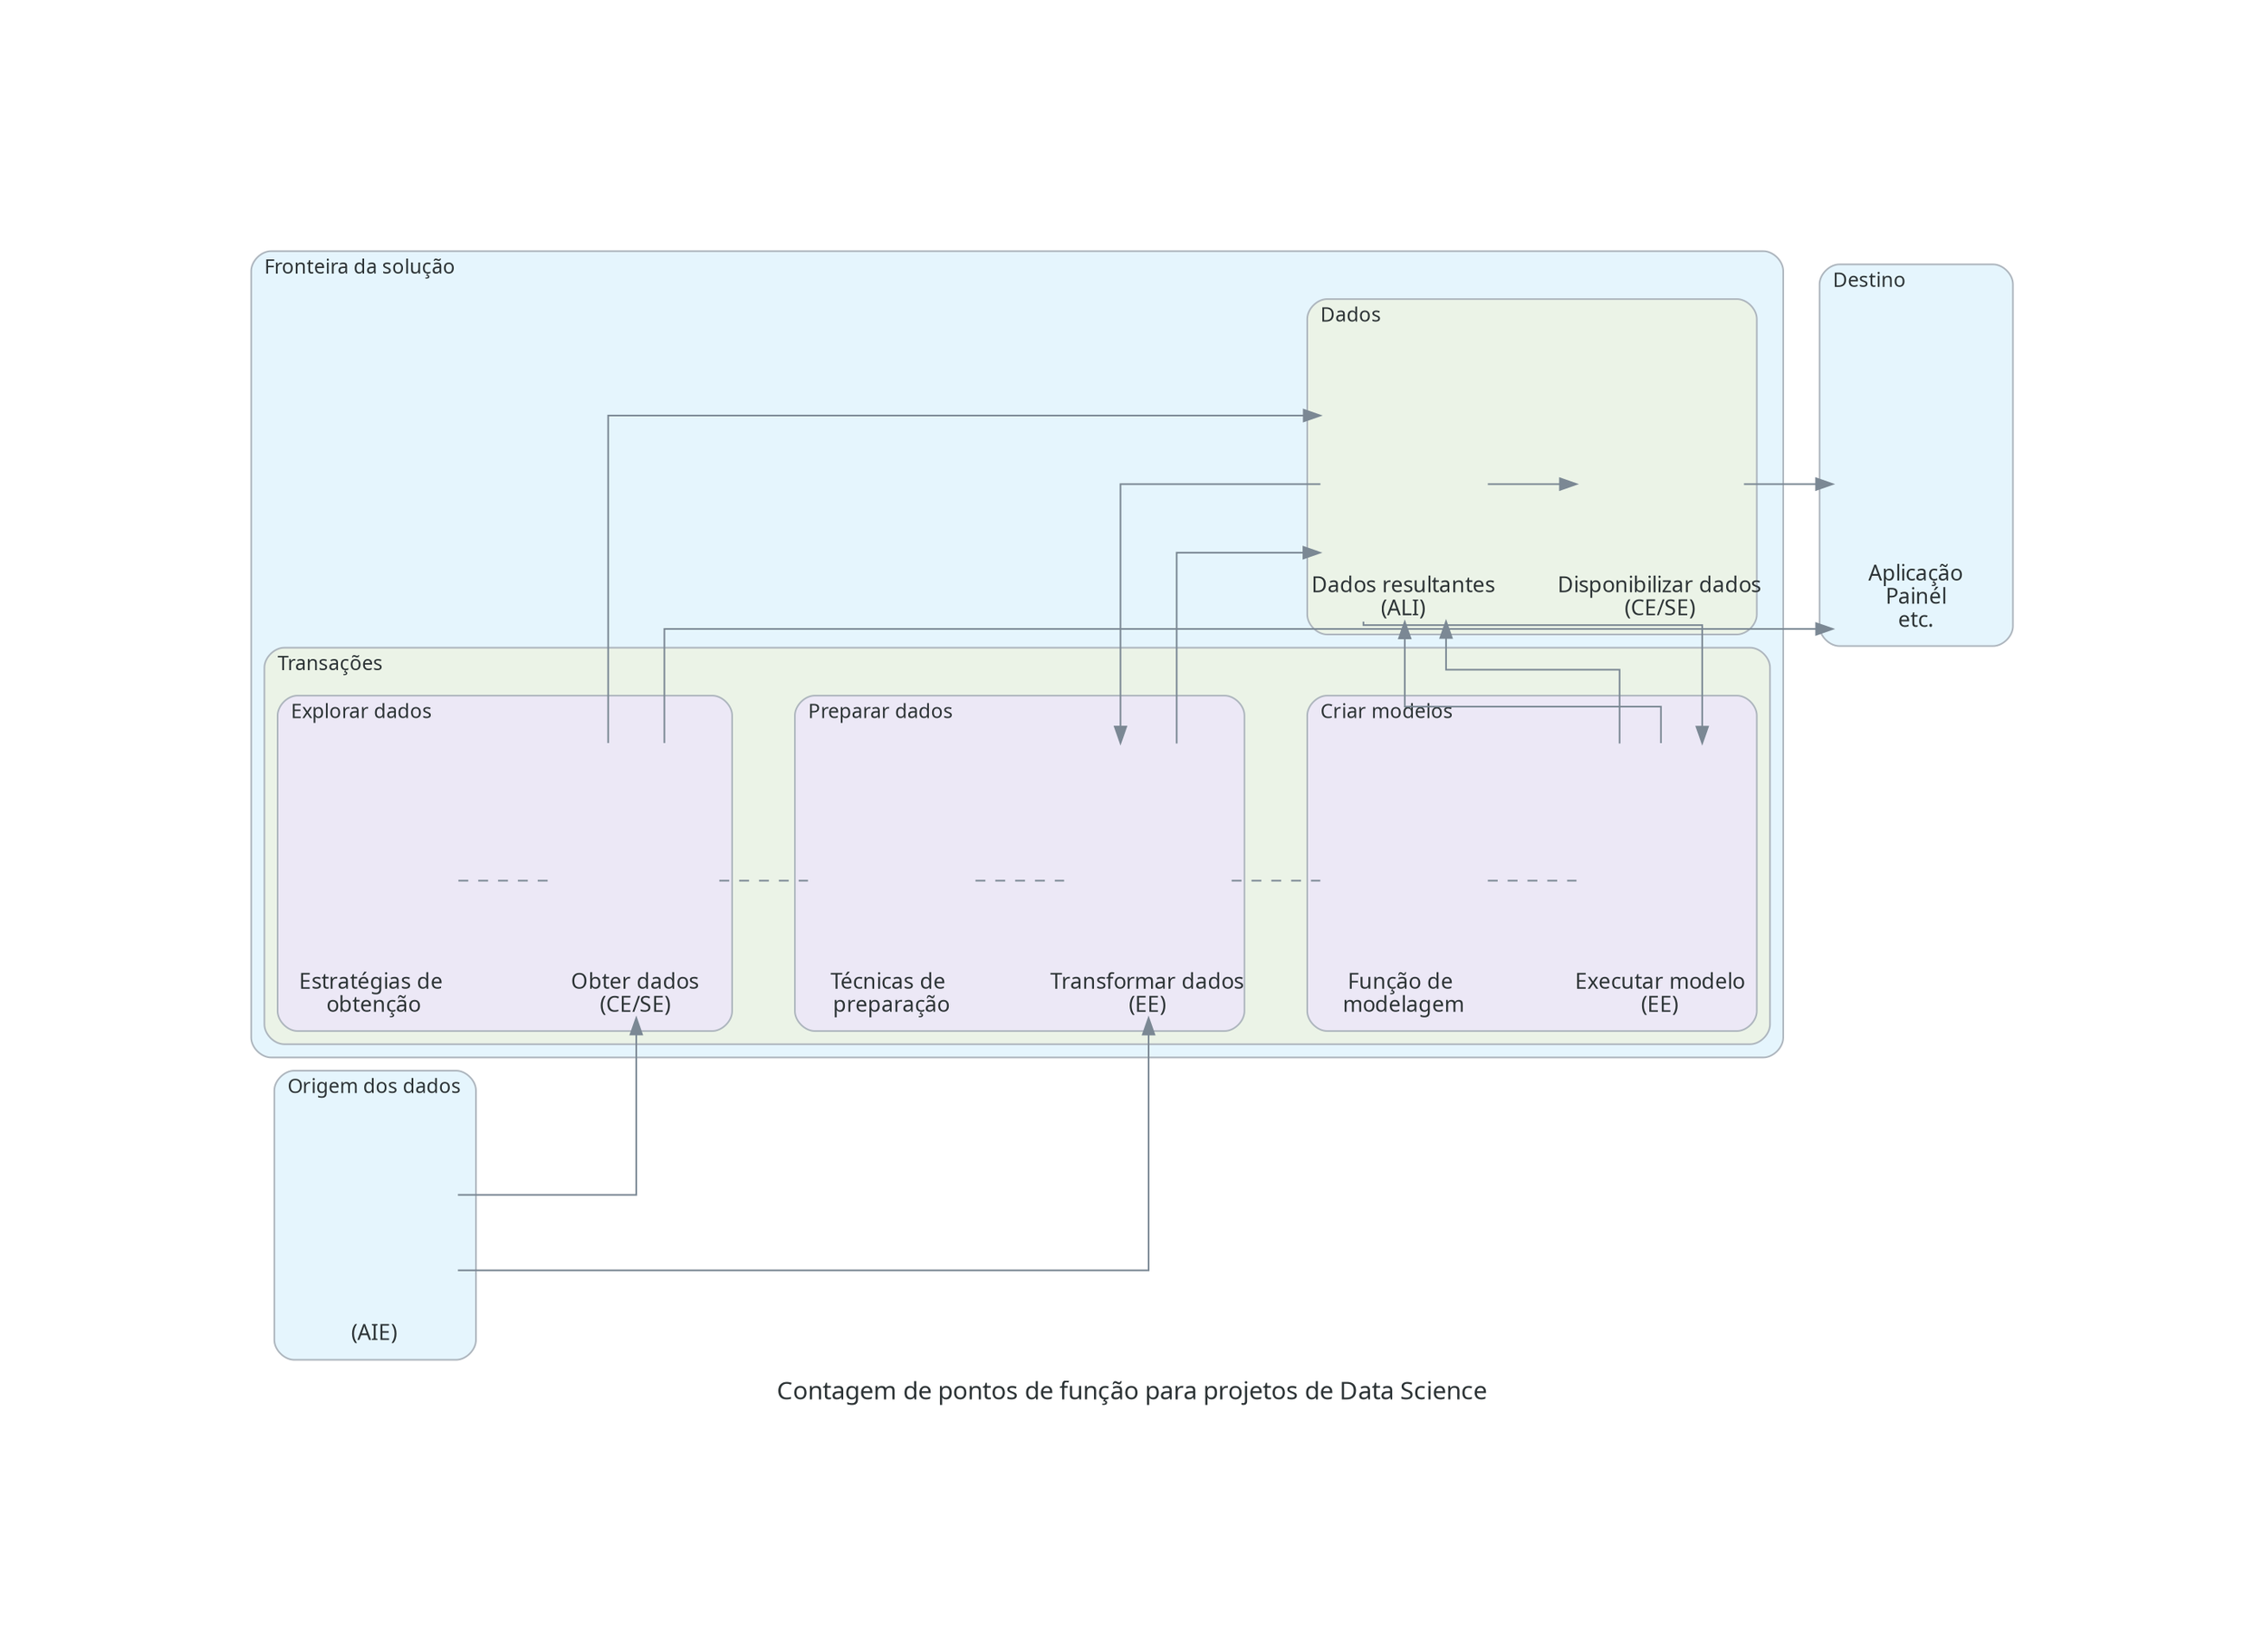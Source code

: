 digraph "Contagem de pontos de função para projetos de Data Science" {
	graph [bb="0,0,1084,712",
		fontcolor="#2D3436",
		fontname="Sans-Serif",
		fontsize=15,
		label="Contagem de pontos de função para projetos de Data Science",
		lheight=0.24,
		lp="542,12.5",
		lwidth=6.46,
		nodesep=0.60,
		pad=2.0,
		rankdir=LR,
		ranksep=0.75,
		splines=ortho
	];
	node [fixedsize=true,
		fontcolor="#2D3436",
		fontname="Sans-Serif",
		fontsize=13,
		height=1.4,
		imagescale=true,
		label="\N",
		labelloc=b,
		shape=box,
		style=rounded,
		width=1.4
	];
	edge [color="#7B8894"];
	subgraph "cluster_Origem dos dados" {
		graph [bb="20,33,146,208",
			bgcolor="#E5F5FD",
			fontname="Sans-Serif",
			fontsize=12,
			label="Origem dos dados",
			labeljust=l,
			lheight=0.18,
			lp="83,197.5",
			lwidth=1.53,
			pencolor="#AEB6BE",
			rankdir=LR,
			shape=box,
			style=rounded
		];
		dd266425f6c2481fb4cb9d430ef7f961	[height=1.9028,
			image="/home/humbertoserpro/diagramas/.env/lib/python3.8/site-packages/resources/azure/analytics/data-factories.png",
			label="(AIE)",
			pos="82.5,110",
			shape=none,
			width=1.4028];
	}
	subgraph "cluster_Fronteira da solução" {
		graph [bb="8,216,937,704",
			bgcolor="#E5F5FD",
			fontname="Sans-Serif",
			fontsize=12,
			label="Fronteira da solução",
			labeljust=l,
			lheight=0.18,
			lp="77,693.5",
			lwidth=1.69,
			pencolor="#AEB6BE",
			rankdir=LR,
			shape=box,
			style=rounded
		];
		subgraph cluster_Transações {
			graph [bb="16,224,929,464",
				bgcolor="#EBF3E7",
				fontname="Sans-Serif",
				fontsize=12,
				label=Transações,
				labeljust=l,
				lheight=0.18,
				lp="57.5,453.5",
				lwidth=0.93,
				pencolor="#AEB6BE",
				rankdir=LR,
				shape=box,
				style=rounded
			];
			subgraph "cluster_Explorar dados" {
				graph [bb="24,232,301,435",
					bgcolor="#ECE8F6",
					fontname="Sans-Serif",
					fontsize=12,
					label="Explorar dados",
					labeljust=l,
					lheight=0.18,
					lp="77.5,424.5",
					lwidth=1.26,
					pencolor="#AEB6BE",
					rankdir=LR,
					shape=box,
					style=rounded
				];
				"3e6e5b7b90cc42a1906a893aef540ca2"	[height=2.3056,
					image="/home/humbertoserpro/diagramas/.env/lib/python3.8/site-packages/resources/azure/general/developertools.png",
					label="Estratégias de 
obtenção",
					pos="82.5,323",
					shape=none,
					width=1.4028];
				"3a7b48059d6b4ea9b5cbafe8a6b37fe5"	[height=2.3056,
					image="/home/humbertoserpro/diagramas/.env/lib/python3.8/site-packages/resources/azure/analytics/stream-analytics-jobs.png",
					label="Obter dados
(CE/SE)",
					pos="242.5,323",
					shape=none,
					width=1.4028];
				"3e6e5b7b90cc42a1906a893aef540ca2" -> "3a7b48059d6b4ea9b5cbafe8a6b37fe5"	[dir=none,
					fontcolor="#2D3436",
					fontname="Sans-Serif",
					fontsize=13,
					pos="133.12,323 151.89,323 173.17,323 191.93,323",
					style=dashed];
			}
			subgraph "cluster_Preparar dados" {
				graph [bb="339,232,611,435",
					bgcolor="#ECE8F6",
					fontname="Sans-Serif",
					fontsize=12,
					label="Preparar dados",
					labeljust=l,
					lheight=0.18,
					lp="393,424.5",
					lwidth=1.28,
					pencolor="#AEB6BE",
					rankdir=LR,
					shape=box,
					style=rounded
				];
				"18326b02aca74b99be880a7004d222f6"	[height=2.3056,
					image="/home/humbertoserpro/diagramas/.env/lib/python3.8/site-packages/resources/azure/storage/storage-explorer.png",
					label="Técnicas de 
preparação",
					pos="397.5,323",
					shape=none,
					width=1.4028];
				f5f324080f52444290b46aca3d6aac5e	[height=2.3056,
					image="/home/humbertoserpro/diagramas/.env/lib/python3.8/site-packages/resources/azure/analytics/stream-analytics-jobs.png",
					label="Transformar dados
(EE)",
					pos="552.5,323",
					shape=none,
					width=1.4028];
				"18326b02aca74b99be880a7004d222f6" -> f5f324080f52444290b46aca3d6aac5e	[dir=none,
					fontcolor="#2D3436",
					fontname="Sans-Serif",
					fontsize=13,
					pos="448.25,323 465.47,323 484.69,323 501.9,323",
					style=dashed];
			}
			subgraph "cluster_Criar modelos" {
				graph [bb="649,232,921,435",
					bgcolor="#ECE8F6",
					fontname="Sans-Serif",
					fontsize=12,
					label="Criar modelos",
					labeljust=l,
					lheight=0.18,
					lp="699.5,424.5",
					lwidth=1.18,
					pencolor="#AEB6BE",
					rankdir=LR,
					shape=box,
					style=rounded
				];
				"51034a655f1c47c58f55a521b88b161f"	[height=2.3056,
					image="/home/humbertoserpro/diagramas/.env/lib/python3.8/site-packages/resources/azure/ml/cognitive-services.png",
					label="Função de 
modelagem",
					pos="707.5,323",
					shape=none,
					width=1.4028];
				"37376a862eed4e498d58156c5603bcb5"	[height=2.3056,
					image="/home/humbertoserpro/diagramas/.env/lib/python3.8/site-packages/resources/azure/analytics/stream-analytics-jobs.png",
					label="Executar modelo
(EE)",
					pos="862.5,323",
					shape=none,
					width=1.4028];
				"51034a655f1c47c58f55a521b88b161f" -> "37376a862eed4e498d58156c5603bcb5"	[dir=none,
					fontcolor="#2D3436",
					fontname="Sans-Serif",
					fontsize=13,
					pos="758.25,323 775.47,323 794.69,323 811.9,323",
					style=dashed];
			}
			"3a7b48059d6b4ea9b5cbafe8a6b37fe5" -> "18326b02aca74b99be880a7004d222f6"	[dir=none,
				fontcolor="#2D3436",
				fontname="Sans-Serif",
				fontsize=13,
				pos="293.25,323 310.47,323 329.69,323 346.9,323",
				style=dashed];
			f5f324080f52444290b46aca3d6aac5e -> "51034a655f1c47c58f55a521b88b161f"	[dir=none,
				fontcolor="#2D3436",
				fontname="Sans-Serif",
				fontsize=13,
				pos="603.25,323 620.47,323 639.69,323 656.9,323",
				style=dashed];
		}
		subgraph cluster_Dados {
			graph [bb="649,472,921,675",
				bgcolor="#EBF3E7",
				fontname="Sans-Serif",
				fontsize=12,
				label=Dados,
				labeljust=l,
				lheight=0.18,
				lp="676,664.5",
				lwidth=0.53,
				pencolor="#AEB6BE",
				rankdir=LR,
				shape=box,
				style=rounded
			];
			"61f60362de5645dd94148108af6c4b7d"	[height=2.3056,
				image="/home/humbertoserpro/diagramas/.env/lib/python3.8/site-packages/resources/azure/identity/app-registrations.png",
				label="Dados resultantes
(ALI)",
				pos="707.5,563",
				shape=none,
				width=1.4028];
			"08362d00b90542ce8c0a1fa521bffae9"	[height=2.3056,
				image="/home/humbertoserpro/diagramas/.env/lib/python3.8/site-packages/resources/azure/analytics/stream-analytics-jobs.png",
				label="Disponibilizar dados
(CE/SE)",
				pos="862.5,563",
				shape=none,
				width=1.4028];
			"61f60362de5645dd94148108af6c4b7d" -> "08362d00b90542ce8c0a1fa521bffae9"	[dir=forward,
				fontcolor="#2D3436",
				fontname="Sans-Serif",
				fontsize=13,
				pos="e,811.9,563 758.25,563 758.25,563 801.9,563 801.9,563"];
		}
		"3a7b48059d6b4ea9b5cbafe8a6b37fe5" -> "61f60362de5645dd94148108af6c4b7d"	[dir=forward,
			fontcolor="#2D3436",
			fontname="Sans-Serif",
			fontsize=13,
			pos="e,656.88,604.5 226,406.32 226,489.32 226,604.5 226,604.5 226,604.5 646.88,604.5 646.88,604.5"];
		f5f324080f52444290b46aca3d6aac5e -> "61f60362de5645dd94148108af6c4b7d"	[dir=forward,
			fontcolor="#2D3436",
			fontname="Sans-Serif",
			fontsize=13,
			pos="e,656.69,521.5 570,406.03 570,460.43 570,521.5 570,521.5 570,521.5 646.69,521.5 646.69,521.5"];
		"37376a862eed4e498d58156c5603bcb5" -> "61f60362de5645dd94148108af6c4b7d"	[dir=forward,
			fontcolor="#2D3436",
			fontname="Sans-Serif",
			fontsize=13,
			pos="e,733,479.89 838,406.02 838,430.4 838,450.67 838,450.67 838,450.67 733,450.67 733,450.67 733,450.67 733,469.89 733,469.89"];
		"37376a862eed4e498d58156c5603bcb5" -> "61f60362de5645dd94148108af6c4b7d"	[dir=forward,
			fontcolor="#2D3436",
			fontname="Sans-Serif",
			fontsize=13,
			pos="e,708,479.63 863,406.25 863,419.17 863,428.33 863,428.33 863,428.33 708,428.33 708,428.33 708,428.33 708,469.63 708,469.63"];
		"61f60362de5645dd94148108af6c4b7d" -> f5f324080f52444290b46aca3d6aac5e	[dir=forward,
			fontcolor="#2D3436",
			fontname="Sans-Serif",
			fontsize=13,
			pos="e,536,406.27 656.97,563 606.38,563 536,563 536,563 536,563 536,416.27 536,416.27"];
		"61f60362de5645dd94148108af6c4b7d" -> "37376a862eed4e498d58156c5603bcb5"	[dir=forward,
			fontcolor="#2D3436",
			fontname="Sans-Serif",
			fontsize=13,
			pos="e,888,406.22 683,479.78 683,478.42 683,477.67 683,477.67 683,477.67 888,477.67 888,477.67 888,477.67 888,416.22 888,416.22"];
	}
	subgraph cluster_Destino {
		graph [bb="959,465,1076,696",
			bgcolor="#E5F5FD",
			fontname="Sans-Serif",
			fontsize=12,
			label=Destino,
			labeljust=l,
			lheight=0.18,
			lp="990,685.5",
			lwidth=0.64,
			pencolor="#AEB6BE",
			rankdir=LR,
			shape=box,
			style=rounded
		];
		eea4840b562a40d7a65852af3c32a2fc	[height=2.6944,
			image="/home/humbertoserpro/diagramas/.env/lib/python3.8/site-packages/resources/azure/compute/vm.png",
			label="Aplicação
Painél
etc.",
			pos="1017.5,570",
			shape=none,
			width=1.4028];
	}
	dd266425f6c2481fb4cb9d430ef7f961 -> "3a7b48059d6b4ea9b5cbafe8a6b37fe5"	[dir=forward,
		fontcolor="#2D3436",
		fontname="Sans-Serif",
		fontsize=13,
		pos="e,243,239.87 133.28,132.83 180.3,132.83 243,132.83 243,132.83 243,132.83 243,229.87 243,229.87"];
	dd266425f6c2481fb4cb9d430ef7f961 -> f5f324080f52444290b46aca3d6aac5e	[dir=forward,
		fontcolor="#2D3436",
		fontname="Sans-Serif",
		fontsize=13,
		pos="e,553,239.85 133.3,87.167 254.96,87.167 553,87.167 553,87.167 553,87.167 553,229.85 553,229.85"];
	"3a7b48059d6b4ea9b5cbafe8a6b37fe5" -> eea4840b562a40d7a65852af3c32a2fc	[dir=forward,
		fontcolor="#2D3436",
		fontname="Sans-Serif",
		fontsize=13,
		pos="e,966.92,475.33 260,406.3 260,441.86 260,475.33 260,475.33 260,475.33 956.92,475.33 956.92,475.33"];
	"08362d00b90542ce8c0a1fa521bffae9" -> eea4840b562a40d7a65852af3c32a2fc	[dir=forward,
		fontcolor="#2D3436",
		fontname="Sans-Serif",
		fontsize=13,
		pos="e,966.9,563 913.25,563 913.25,563 956.9,563 956.9,563"];
}
